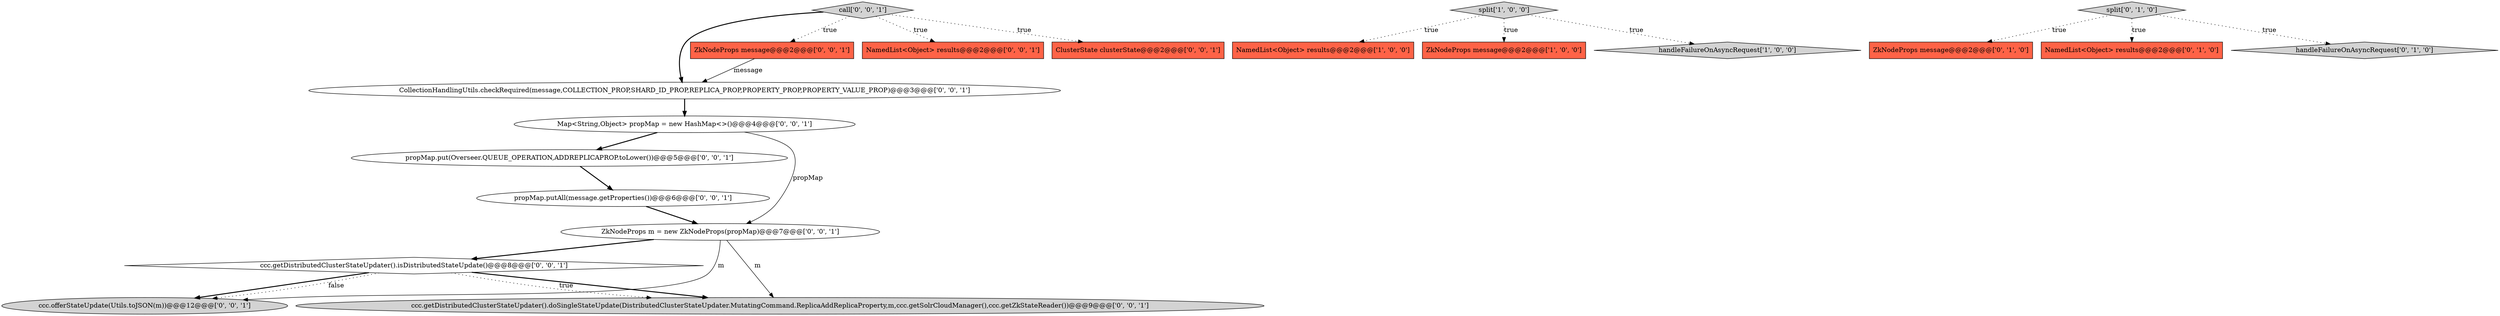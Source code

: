 digraph {
18 [style = filled, label = "ccc.getDistributedClusterStateUpdater().doSingleStateUpdate(DistributedClusterStateUpdater.MutatingCommand.ReplicaAddReplicaProperty,m,ccc.getSolrCloudManager(),ccc.getZkStateReader())@@@9@@@['0', '0', '1']", fillcolor = lightgray, shape = ellipse image = "AAA0AAABBB3BBB"];
0 [style = filled, label = "split['1', '0', '0']", fillcolor = lightgray, shape = diamond image = "AAA0AAABBB1BBB"];
5 [style = filled, label = "ZkNodeProps message@@@2@@@['0', '1', '0']", fillcolor = tomato, shape = box image = "AAA0AAABBB2BBB"];
7 [style = filled, label = "split['0', '1', '0']", fillcolor = lightgray, shape = diamond image = "AAA0AAABBB2BBB"];
1 [style = filled, label = "NamedList<Object> results@@@2@@@['1', '0', '0']", fillcolor = tomato, shape = box image = "AAA0AAABBB1BBB"];
10 [style = filled, label = "NamedList<Object> results@@@2@@@['0', '0', '1']", fillcolor = tomato, shape = box image = "AAA0AAABBB3BBB"];
11 [style = filled, label = "ccc.offerStateUpdate(Utils.toJSON(m))@@@12@@@['0', '0', '1']", fillcolor = lightgray, shape = ellipse image = "AAA0AAABBB3BBB"];
13 [style = filled, label = "CollectionHandlingUtils.checkRequired(message,COLLECTION_PROP,SHARD_ID_PROP,REPLICA_PROP,PROPERTY_PROP,PROPERTY_VALUE_PROP)@@@3@@@['0', '0', '1']", fillcolor = white, shape = ellipse image = "AAA0AAABBB3BBB"];
16 [style = filled, label = "propMap.put(Overseer.QUEUE_OPERATION,ADDREPLICAPROP.toLower())@@@5@@@['0', '0', '1']", fillcolor = white, shape = ellipse image = "AAA0AAABBB3BBB"];
19 [style = filled, label = "propMap.putAll(message.getProperties())@@@6@@@['0', '0', '1']", fillcolor = white, shape = ellipse image = "AAA0AAABBB3BBB"];
6 [style = filled, label = "NamedList<Object> results@@@2@@@['0', '1', '0']", fillcolor = tomato, shape = box image = "AAA0AAABBB2BBB"];
8 [style = filled, label = "ClusterState clusterState@@@2@@@['0', '0', '1']", fillcolor = tomato, shape = box image = "AAA0AAABBB3BBB"];
15 [style = filled, label = "Map<String,Object> propMap = new HashMap<>()@@@4@@@['0', '0', '1']", fillcolor = white, shape = ellipse image = "AAA0AAABBB3BBB"];
2 [style = filled, label = "ZkNodeProps message@@@2@@@['1', '0', '0']", fillcolor = tomato, shape = box image = "AAA0AAABBB1BBB"];
3 [style = filled, label = "handleFailureOnAsyncRequest['1', '0', '0']", fillcolor = lightgray, shape = diamond image = "AAA0AAABBB1BBB"];
12 [style = filled, label = "call['0', '0', '1']", fillcolor = lightgray, shape = diamond image = "AAA0AAABBB3BBB"];
14 [style = filled, label = "ccc.getDistributedClusterStateUpdater().isDistributedStateUpdate()@@@8@@@['0', '0', '1']", fillcolor = white, shape = diamond image = "AAA0AAABBB3BBB"];
4 [style = filled, label = "handleFailureOnAsyncRequest['0', '1', '0']", fillcolor = lightgray, shape = diamond image = "AAA0AAABBB2BBB"];
9 [style = filled, label = "ZkNodeProps message@@@2@@@['0', '0', '1']", fillcolor = tomato, shape = box image = "AAA0AAABBB3BBB"];
17 [style = filled, label = "ZkNodeProps m = new ZkNodeProps(propMap)@@@7@@@['0', '0', '1']", fillcolor = white, shape = ellipse image = "AAA0AAABBB3BBB"];
0->2 [style = dotted, label="true"];
12->10 [style = dotted, label="true"];
15->17 [style = solid, label="propMap"];
13->15 [style = bold, label=""];
0->1 [style = dotted, label="true"];
7->4 [style = dotted, label="true"];
14->18 [style = bold, label=""];
14->18 [style = dotted, label="true"];
16->19 [style = bold, label=""];
0->3 [style = dotted, label="true"];
17->14 [style = bold, label=""];
14->11 [style = bold, label=""];
17->11 [style = solid, label="m"];
17->18 [style = solid, label="m"];
12->13 [style = bold, label=""];
7->5 [style = dotted, label="true"];
12->8 [style = dotted, label="true"];
12->9 [style = dotted, label="true"];
19->17 [style = bold, label=""];
15->16 [style = bold, label=""];
14->11 [style = dotted, label="false"];
9->13 [style = solid, label="message"];
7->6 [style = dotted, label="true"];
}
